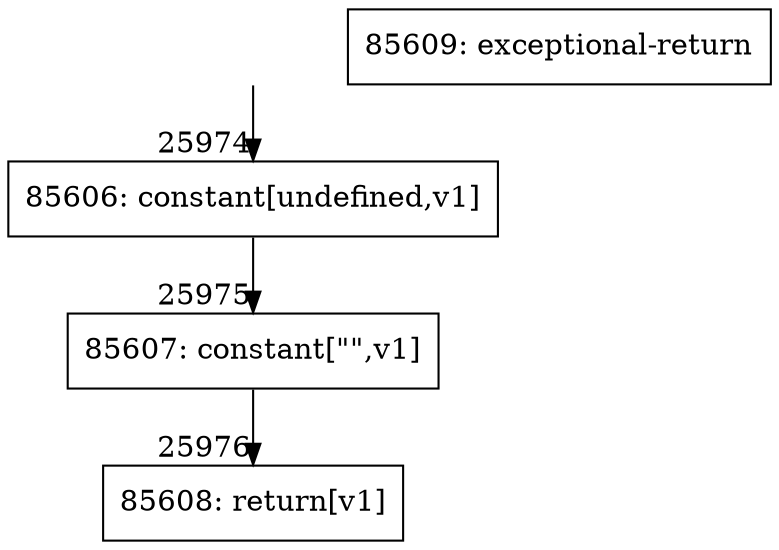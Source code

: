 digraph {
rankdir="TD"
BB_entry2281[shape=none,label=""];
BB_entry2281 -> BB25974 [tailport=s, headport=n, headlabel="    25974"]
BB25974 [shape=record label="{85606: constant[undefined,v1]}" ] 
BB25974 -> BB25975 [tailport=s, headport=n, headlabel="      25975"]
BB25975 [shape=record label="{85607: constant[\"\",v1]}" ] 
BB25975 -> BB25976 [tailport=s, headport=n, headlabel="      25976"]
BB25976 [shape=record label="{85608: return[v1]}" ] 
BB25977 [shape=record label="{85609: exceptional-return}" ] 
//#$~ 47562
}

